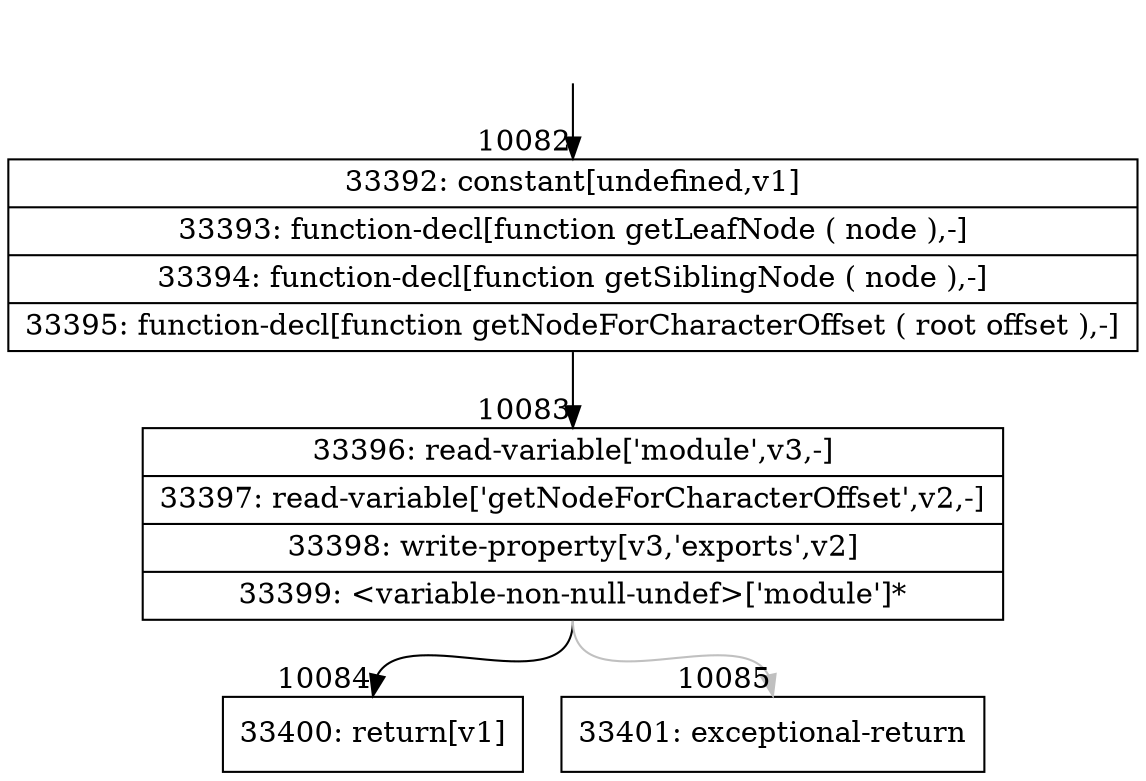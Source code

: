 digraph {
rankdir="TD"
BB_entry751[shape=none,label=""];
BB_entry751 -> BB10082 [tailport=s, headport=n, headlabel="    10082"]
BB10082 [shape=record label="{33392: constant[undefined,v1]|33393: function-decl[function getLeafNode ( node ),-]|33394: function-decl[function getSiblingNode ( node ),-]|33395: function-decl[function getNodeForCharacterOffset ( root offset ),-]}" ] 
BB10082 -> BB10083 [tailport=s, headport=n, headlabel="      10083"]
BB10083 [shape=record label="{33396: read-variable['module',v3,-]|33397: read-variable['getNodeForCharacterOffset',v2,-]|33398: write-property[v3,'exports',v2]|33399: \<variable-non-null-undef\>['module']*}" ] 
BB10083 -> BB10084 [tailport=s, headport=n, headlabel="      10084"]
BB10083 -> BB10085 [tailport=s, headport=n, color=gray, headlabel="      10085"]
BB10084 [shape=record label="{33400: return[v1]}" ] 
BB10085 [shape=record label="{33401: exceptional-return}" ] 
//#$~ 18066
}
